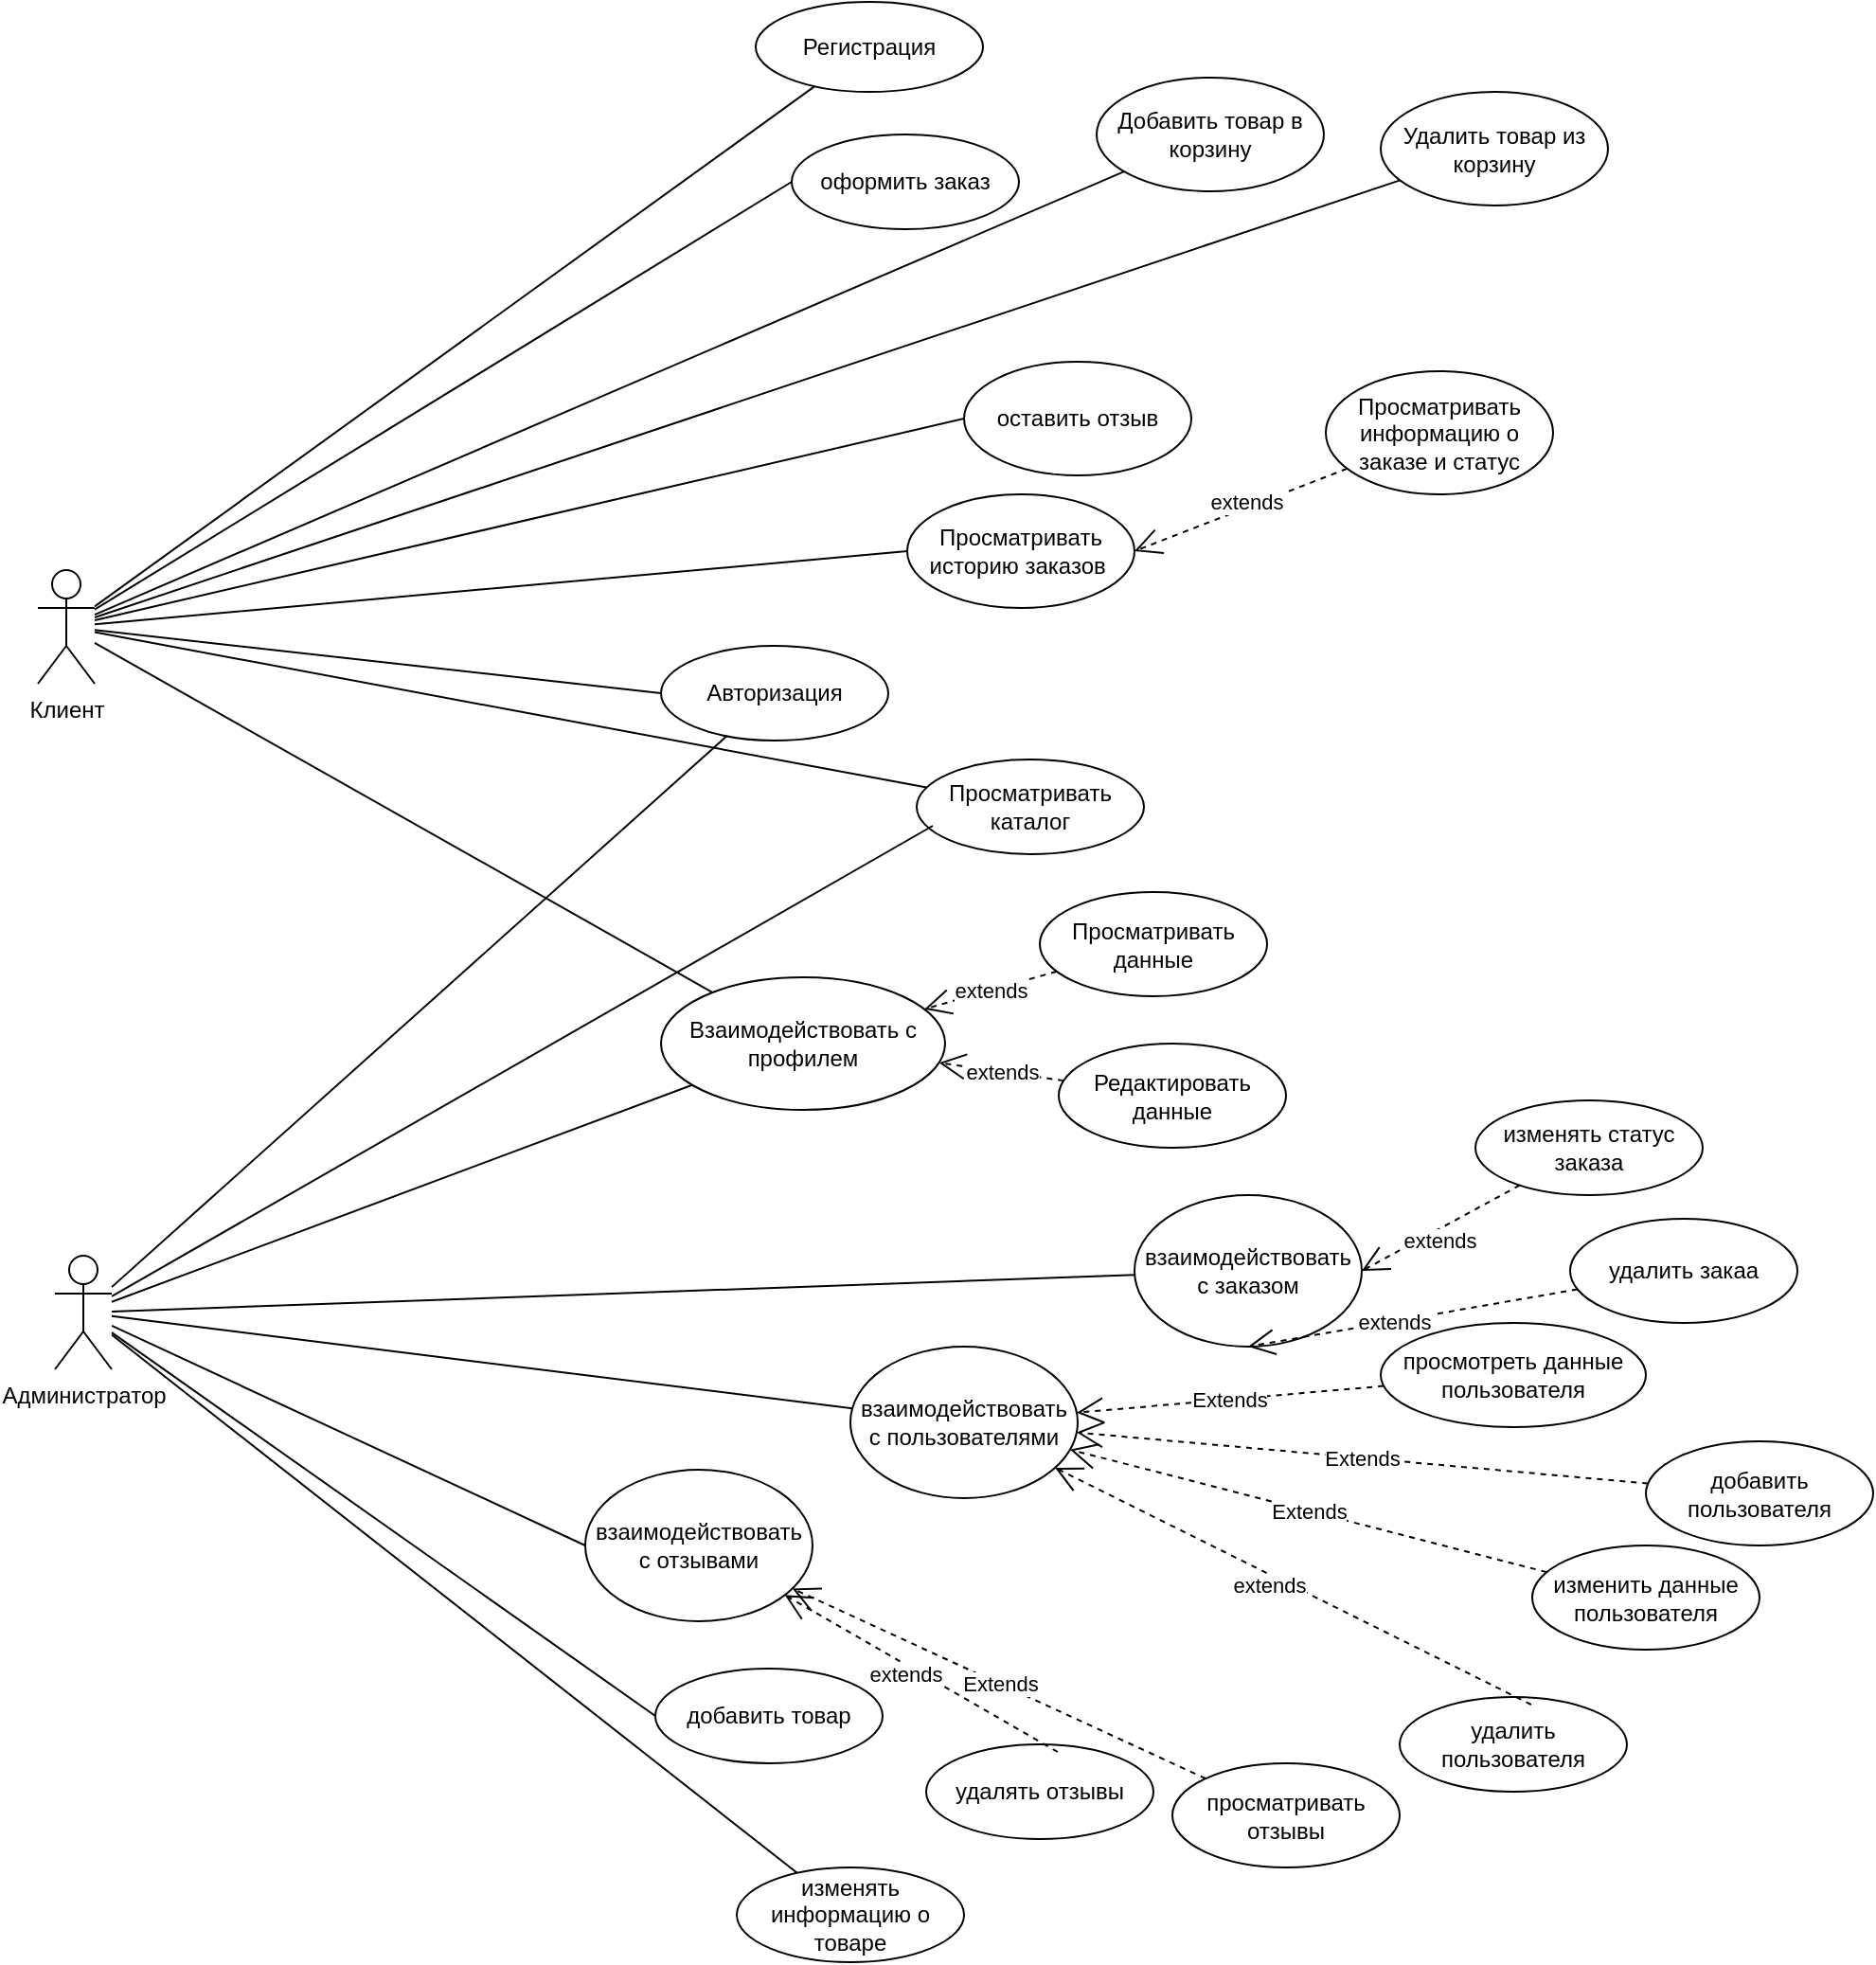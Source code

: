 <mxfile version="27.0.6">
  <diagram name="Страница — 1" id="dQryUeV8Re1ea1pviVfw">
    <mxGraphModel dx="1469" dy="1495" grid="0" gridSize="10" guides="1" tooltips="1" connect="1" arrows="1" fold="1" page="0" pageScale="1" pageWidth="827" pageHeight="1169" math="0" shadow="0">
      <root>
        <mxCell id="0" />
        <mxCell id="1" parent="0" />
        <mxCell id="HnUPN7WEorqfdrgQzD3Z-1" value="Клиент" style="shape=umlActor;verticalLabelPosition=bottom;verticalAlign=top;html=1;outlineConnect=0;" parent="1" vertex="1">
          <mxGeometry x="501" y="230" width="30" height="60" as="geometry" />
        </mxCell>
        <mxCell id="HnUPN7WEorqfdrgQzD3Z-2" value="Регистрация" style="ellipse;whiteSpace=wrap;html=1;" parent="1" vertex="1">
          <mxGeometry x="880" y="-70" width="120" height="47.5" as="geometry" />
        </mxCell>
        <mxCell id="HnUPN7WEorqfdrgQzD3Z-4" value="Просматривать историю заказов&amp;nbsp;" style="ellipse;whiteSpace=wrap;html=1;" parent="1" vertex="1">
          <mxGeometry x="960" y="190" width="120" height="60" as="geometry" />
        </mxCell>
        <mxCell id="HnUPN7WEorqfdrgQzD3Z-5" value="Просматривать каталог" style="ellipse;whiteSpace=wrap;html=1;" parent="1" vertex="1">
          <mxGeometry x="965" y="330" width="120" height="50" as="geometry" />
        </mxCell>
        <mxCell id="HnUPN7WEorqfdrgQzD3Z-6" value="оставить отзыв" style="ellipse;whiteSpace=wrap;html=1;" parent="1" vertex="1">
          <mxGeometry x="990" y="120" width="120" height="60" as="geometry" />
        </mxCell>
        <mxCell id="HnUPN7WEorqfdrgQzD3Z-7" value="" style="endArrow=none;html=1;rounded=0;" parent="1" source="HnUPN7WEorqfdrgQzD3Z-1" target="HnUPN7WEorqfdrgQzD3Z-2" edge="1">
          <mxGeometry width="50" height="50" relative="1" as="geometry">
            <mxPoint x="390" y="340" as="sourcePoint" />
            <mxPoint x="440" y="290" as="targetPoint" />
          </mxGeometry>
        </mxCell>
        <mxCell id="HnUPN7WEorqfdrgQzD3Z-8" value="" style="endArrow=none;html=1;rounded=0;entryX=0;entryY=0.5;entryDx=0;entryDy=0;" parent="1" source="HnUPN7WEorqfdrgQzD3Z-1" target="HnUPN7WEorqfdrgQzD3Z-11" edge="1">
          <mxGeometry width="50" height="50" relative="1" as="geometry">
            <mxPoint x="390" y="340" as="sourcePoint" />
            <mxPoint x="313.24" y="183.2" as="targetPoint" />
          </mxGeometry>
        </mxCell>
        <mxCell id="HnUPN7WEorqfdrgQzD3Z-9" value="" style="endArrow=none;html=1;rounded=0;entryX=0;entryY=0.5;entryDx=0;entryDy=0;" parent="1" source="HnUPN7WEorqfdrgQzD3Z-1" target="HnUPN7WEorqfdrgQzD3Z-4" edge="1">
          <mxGeometry width="50" height="50" relative="1" as="geometry">
            <mxPoint x="390" y="340" as="sourcePoint" />
            <mxPoint x="440" y="290" as="targetPoint" />
          </mxGeometry>
        </mxCell>
        <mxCell id="HnUPN7WEorqfdrgQzD3Z-10" value="" style="endArrow=none;html=1;rounded=0;entryX=0;entryY=0.5;entryDx=0;entryDy=0;" parent="1" source="HnUPN7WEorqfdrgQzD3Z-1" target="HnUPN7WEorqfdrgQzD3Z-6" edge="1">
          <mxGeometry width="50" height="50" relative="1" as="geometry">
            <mxPoint x="390" y="340" as="sourcePoint" />
            <mxPoint x="440" y="290" as="targetPoint" />
          </mxGeometry>
        </mxCell>
        <mxCell id="HnUPN7WEorqfdrgQzD3Z-11" value="оформить заказ" style="ellipse;whiteSpace=wrap;html=1;" parent="1" vertex="1">
          <mxGeometry x="899" width="120" height="50" as="geometry" />
        </mxCell>
        <mxCell id="HnUPN7WEorqfdrgQzD3Z-12" value="изменять статус заказа" style="ellipse;whiteSpace=wrap;html=1;" parent="1" vertex="1">
          <mxGeometry x="1260" y="510" width="120" height="50" as="geometry" />
        </mxCell>
        <mxCell id="HnUPN7WEorqfdrgQzD3Z-17" value="Администратор" style="shape=umlActor;verticalLabelPosition=bottom;verticalAlign=top;html=1;outlineConnect=0;" parent="1" vertex="1">
          <mxGeometry x="510" y="592" width="30" height="60" as="geometry" />
        </mxCell>
        <mxCell id="HnUPN7WEorqfdrgQzD3Z-18" value="" style="endArrow=none;html=1;rounded=0;" parent="1" source="HnUPN7WEorqfdrgQzD3Z-17" target="HnUPN7WEorqfdrgQzD3Z-19" edge="1">
          <mxGeometry width="50" height="50" relative="1" as="geometry">
            <mxPoint x="390" y="280" as="sourcePoint" />
            <mxPoint x="440" y="230" as="targetPoint" />
          </mxGeometry>
        </mxCell>
        <mxCell id="HnUPN7WEorqfdrgQzD3Z-19" value="взаимодействовать с заказом" style="ellipse;whiteSpace=wrap;html=1;" parent="1" vertex="1">
          <mxGeometry x="1080" y="560" width="120" height="80" as="geometry" />
        </mxCell>
        <mxCell id="HnUPN7WEorqfdrgQzD3Z-21" value="extends" style="endArrow=open;endSize=12;dashed=1;html=1;rounded=0;entryX=1;entryY=0.5;entryDx=0;entryDy=0;" parent="1" source="HnUPN7WEorqfdrgQzD3Z-12" target="HnUPN7WEorqfdrgQzD3Z-19" edge="1">
          <mxGeometry x="0.081" y="5" width="160" relative="1" as="geometry">
            <mxPoint x="390" y="315" as="sourcePoint" />
            <mxPoint x="550" y="315" as="targetPoint" />
            <mxPoint as="offset" />
          </mxGeometry>
        </mxCell>
        <mxCell id="dh-O1K9WAN7CbUoLUfv0-1" value="" style="endArrow=none;html=1;rounded=0;" parent="1" source="HnUPN7WEorqfdrgQzD3Z-5" target="HnUPN7WEorqfdrgQzD3Z-1" edge="1">
          <mxGeometry width="50" height="50" relative="1" as="geometry">
            <mxPoint x="160" y="430" as="sourcePoint" />
            <mxPoint x="170" y="340" as="targetPoint" />
          </mxGeometry>
        </mxCell>
        <mxCell id="ZV1yejFHWsi15iK_YOCW-1" value="extends" style="endArrow=open;endSize=12;dashed=1;html=1;rounded=0;entryX=0.5;entryY=1;entryDx=0;entryDy=0;" parent="1" source="ZV1yejFHWsi15iK_YOCW-2" target="HnUPN7WEorqfdrgQzD3Z-19" edge="1">
          <mxGeometry x="0.111" width="160" relative="1" as="geometry">
            <mxPoint x="1200" y="635" as="sourcePoint" />
            <mxPoint x="1200" y="725" as="targetPoint" />
            <mxPoint as="offset" />
          </mxGeometry>
        </mxCell>
        <mxCell id="ZV1yejFHWsi15iK_YOCW-2" value="удалить закаа" style="ellipse;whiteSpace=wrap;html=1;" parent="1" vertex="1">
          <mxGeometry x="1310" y="572.5" width="120" height="55" as="geometry" />
        </mxCell>
        <mxCell id="ZV1yejFHWsi15iK_YOCW-4" value="" style="endArrow=none;html=1;rounded=0;entryX=0.071;entryY=0.7;entryDx=0;entryDy=0;entryPerimeter=0;" parent="1" source="HnUPN7WEorqfdrgQzD3Z-17" target="HnUPN7WEorqfdrgQzD3Z-5" edge="1">
          <mxGeometry width="50" height="50" relative="1" as="geometry">
            <mxPoint x="700" y="420" as="sourcePoint" />
            <mxPoint x="750" y="370" as="targetPoint" />
          </mxGeometry>
        </mxCell>
        <mxCell id="ZV1yejFHWsi15iK_YOCW-13" value="добавить товар" style="ellipse;whiteSpace=wrap;html=1;" parent="1" vertex="1">
          <mxGeometry x="827" y="810" width="120" height="50" as="geometry" />
        </mxCell>
        <mxCell id="ZV1yejFHWsi15iK_YOCW-15" value="удалять отзывы" style="ellipse;whiteSpace=wrap;html=1;" parent="1" vertex="1">
          <mxGeometry x="970" y="850" width="120" height="50" as="geometry" />
        </mxCell>
        <mxCell id="ZV1yejFHWsi15iK_YOCW-16" value="взаимодействовать с отзывами" style="ellipse;whiteSpace=wrap;html=1;" parent="1" vertex="1">
          <mxGeometry x="790" y="705" width="120" height="80" as="geometry" />
        </mxCell>
        <mxCell id="ZV1yejFHWsi15iK_YOCW-17" value="extends" style="endArrow=open;endSize=12;dashed=1;html=1;rounded=0;exitX=0.579;exitY=0.08;exitDx=0;exitDy=0;exitPerimeter=0;" parent="1" source="ZV1yejFHWsi15iK_YOCW-15" target="ZV1yejFHWsi15iK_YOCW-16" edge="1">
          <mxGeometry x="0.081" y="5" width="160" relative="1" as="geometry">
            <mxPoint x="30" y="465" as="sourcePoint" />
            <mxPoint x="190" y="465" as="targetPoint" />
            <mxPoint as="offset" />
          </mxGeometry>
        </mxCell>
        <mxCell id="ZV1yejFHWsi15iK_YOCW-18" value="просматривать отзывы" style="ellipse;whiteSpace=wrap;html=1;" parent="1" vertex="1">
          <mxGeometry x="1100" y="860" width="120" height="55" as="geometry" />
        </mxCell>
        <mxCell id="ZV1yejFHWsi15iK_YOCW-19" value="Extends" style="endArrow=open;endSize=12;dashed=1;html=1;rounded=0;" parent="1" source="ZV1yejFHWsi15iK_YOCW-18" target="ZV1yejFHWsi15iK_YOCW-16" edge="1">
          <mxGeometry width="160" relative="1" as="geometry">
            <mxPoint x="319" y="848" as="sourcePoint" />
            <mxPoint x="270" y="892" as="targetPoint" />
          </mxGeometry>
        </mxCell>
        <mxCell id="ZV1yejFHWsi15iK_YOCW-22" value="" style="endArrow=none;html=1;rounded=0;entryX=0;entryY=0.5;entryDx=0;entryDy=0;" parent="1" source="HnUPN7WEorqfdrgQzD3Z-17" target="ZV1yejFHWsi15iK_YOCW-16" edge="1">
          <mxGeometry width="50" height="50" relative="1" as="geometry">
            <mxPoint x="450" y="580" as="sourcePoint" />
            <mxPoint x="500" y="530" as="targetPoint" />
          </mxGeometry>
        </mxCell>
        <mxCell id="ZV1yejFHWsi15iK_YOCW-24" value="Авторизация" style="ellipse;whiteSpace=wrap;html=1;" parent="1" vertex="1">
          <mxGeometry x="830" y="270" width="120" height="50" as="geometry" />
        </mxCell>
        <mxCell id="ZV1yejFHWsi15iK_YOCW-25" value="" style="endArrow=none;html=1;rounded=0;entryX=0;entryY=0.5;entryDx=0;entryDy=0;" parent="1" source="HnUPN7WEorqfdrgQzD3Z-1" target="ZV1yejFHWsi15iK_YOCW-24" edge="1">
          <mxGeometry width="50" height="50" relative="1" as="geometry">
            <mxPoint x="580" y="260" as="sourcePoint" />
            <mxPoint x="630" y="210" as="targetPoint" />
          </mxGeometry>
        </mxCell>
        <mxCell id="ZV1yejFHWsi15iK_YOCW-27" value="Взаимодействовать с профилем" style="ellipse;whiteSpace=wrap;html=1;" parent="1" vertex="1">
          <mxGeometry x="830" y="445" width="150" height="70" as="geometry" />
        </mxCell>
        <mxCell id="ZV1yejFHWsi15iK_YOCW-28" value="extends" style="endArrow=open;endSize=12;dashed=1;html=1;rounded=0;entryX=1;entryY=0.5;entryDx=0;entryDy=0;" parent="1" source="ZV1yejFHWsi15iK_YOCW-29" target="HnUPN7WEorqfdrgQzD3Z-4" edge="1">
          <mxGeometry x="-0.077" y="-3" width="160" relative="1" as="geometry">
            <mxPoint x="1340" y="275" as="sourcePoint" />
            <mxPoint x="1270" y="330" as="targetPoint" />
            <mxPoint as="offset" />
          </mxGeometry>
        </mxCell>
        <mxCell id="ZV1yejFHWsi15iK_YOCW-29" value="Просматривать информацию о заказе и статус" style="ellipse;whiteSpace=wrap;html=1;" parent="1" vertex="1">
          <mxGeometry x="1181" y="125" width="120" height="65" as="geometry" />
        </mxCell>
        <mxCell id="ZV1yejFHWsi15iK_YOCW-30" value="" style="endArrow=none;html=1;rounded=0;" parent="1" source="HnUPN7WEorqfdrgQzD3Z-17" target="ZV1yejFHWsi15iK_YOCW-24" edge="1">
          <mxGeometry width="50" height="50" relative="1" as="geometry">
            <mxPoint x="830" y="250" as="sourcePoint" />
            <mxPoint x="880" y="200" as="targetPoint" />
          </mxGeometry>
        </mxCell>
        <mxCell id="ZV1yejFHWsi15iK_YOCW-32" value="" style="endArrow=none;html=1;rounded=0;entryX=0;entryY=0.5;entryDx=0;entryDy=0;" parent="1" source="HnUPN7WEorqfdrgQzD3Z-17" target="ZV1yejFHWsi15iK_YOCW-13" edge="1">
          <mxGeometry width="50" height="50" relative="1" as="geometry">
            <mxPoint x="600" y="570" as="sourcePoint" />
            <mxPoint x="650" y="520" as="targetPoint" />
          </mxGeometry>
        </mxCell>
        <mxCell id="ZV1yejFHWsi15iK_YOCW-33" value="Просматривать данные" style="ellipse;whiteSpace=wrap;html=1;" parent="1" vertex="1">
          <mxGeometry x="1030" y="400" width="120" height="55" as="geometry" />
        </mxCell>
        <mxCell id="ZV1yejFHWsi15iK_YOCW-34" value="Редактировать данные" style="ellipse;whiteSpace=wrap;html=1;" parent="1" vertex="1">
          <mxGeometry x="1040" y="480" width="120" height="55" as="geometry" />
        </mxCell>
        <mxCell id="ZV1yejFHWsi15iK_YOCW-35" value="extends" style="endArrow=open;endSize=12;dashed=1;html=1;rounded=0;" parent="1" source="ZV1yejFHWsi15iK_YOCW-33" target="ZV1yejFHWsi15iK_YOCW-27" edge="1">
          <mxGeometry width="160" relative="1" as="geometry">
            <mxPoint x="1417" y="455" as="sourcePoint" />
            <mxPoint x="1220" y="410" as="targetPoint" />
          </mxGeometry>
        </mxCell>
        <mxCell id="ZV1yejFHWsi15iK_YOCW-36" value="extends" style="endArrow=open;endSize=12;dashed=1;html=1;rounded=0;" parent="1" source="ZV1yejFHWsi15iK_YOCW-34" target="ZV1yejFHWsi15iK_YOCW-27" edge="1">
          <mxGeometry width="160" relative="1" as="geometry">
            <mxPoint x="1337" y="535" as="sourcePoint" />
            <mxPoint x="1140" y="490" as="targetPoint" />
          </mxGeometry>
        </mxCell>
        <mxCell id="ZV1yejFHWsi15iK_YOCW-37" value="" style="endArrow=none;html=1;rounded=0;" parent="1" source="ZV1yejFHWsi15iK_YOCW-27" target="HnUPN7WEorqfdrgQzD3Z-1" edge="1">
          <mxGeometry width="50" height="50" relative="1" as="geometry">
            <mxPoint x="600" y="380" as="sourcePoint" />
            <mxPoint x="650" y="330" as="targetPoint" />
          </mxGeometry>
        </mxCell>
        <mxCell id="ZV1yejFHWsi15iK_YOCW-39" value="" style="endArrow=none;html=1;rounded=0;" parent="1" source="HnUPN7WEorqfdrgQzD3Z-17" target="ZV1yejFHWsi15iK_YOCW-27" edge="1">
          <mxGeometry width="50" height="50" relative="1" as="geometry">
            <mxPoint x="600" y="380" as="sourcePoint" />
            <mxPoint x="650" y="330" as="targetPoint" />
          </mxGeometry>
        </mxCell>
        <mxCell id="ZV1yejFHWsi15iK_YOCW-40" value="Добавить товар в корзину" style="ellipse;whiteSpace=wrap;html=1;" parent="1" vertex="1">
          <mxGeometry x="1060" y="-30" width="120" height="60" as="geometry" />
        </mxCell>
        <mxCell id="ZV1yejFHWsi15iK_YOCW-41" value="" style="endArrow=none;html=1;rounded=0;" parent="1" source="HnUPN7WEorqfdrgQzD3Z-1" target="ZV1yejFHWsi15iK_YOCW-40" edge="1">
          <mxGeometry width="50" height="50" relative="1" as="geometry">
            <mxPoint x="720" y="280" as="sourcePoint" />
            <mxPoint x="770" y="230" as="targetPoint" />
          </mxGeometry>
        </mxCell>
        <mxCell id="ZV1yejFHWsi15iK_YOCW-42" value="Удалить товар из корзину" style="ellipse;whiteSpace=wrap;html=1;" parent="1" vertex="1">
          <mxGeometry x="1210" y="-22.5" width="120" height="60" as="geometry" />
        </mxCell>
        <mxCell id="ZV1yejFHWsi15iK_YOCW-43" value="" style="endArrow=none;html=1;rounded=0;" parent="1" source="HnUPN7WEorqfdrgQzD3Z-1" target="ZV1yejFHWsi15iK_YOCW-42" edge="1">
          <mxGeometry width="50" height="50" relative="1" as="geometry">
            <mxPoint x="550" y="200" as="sourcePoint" />
            <mxPoint x="600" y="150" as="targetPoint" />
          </mxGeometry>
        </mxCell>
        <mxCell id="ZV1yejFHWsi15iK_YOCW-48" value="удалить пользователя" style="ellipse;whiteSpace=wrap;html=1;" parent="1" vertex="1">
          <mxGeometry x="1220" y="825" width="120" height="50" as="geometry" />
        </mxCell>
        <mxCell id="ZV1yejFHWsi15iK_YOCW-49" value="взаимодействовать с пользователями" style="ellipse;whiteSpace=wrap;html=1;" parent="1" vertex="1">
          <mxGeometry x="930" y="640" width="120" height="80" as="geometry" />
        </mxCell>
        <mxCell id="ZV1yejFHWsi15iK_YOCW-50" value="extends" style="endArrow=open;endSize=12;dashed=1;html=1;rounded=0;exitX=0.579;exitY=0.08;exitDx=0;exitDy=0;exitPerimeter=0;" parent="1" source="ZV1yejFHWsi15iK_YOCW-48" target="ZV1yejFHWsi15iK_YOCW-49" edge="1">
          <mxGeometry x="0.081" y="5" width="160" relative="1" as="geometry">
            <mxPoint x="481" y="440" as="sourcePoint" />
            <mxPoint x="641" y="440" as="targetPoint" />
            <mxPoint as="offset" />
          </mxGeometry>
        </mxCell>
        <mxCell id="ZV1yejFHWsi15iK_YOCW-51" value="изменить данные пользователя" style="ellipse;whiteSpace=wrap;html=1;" parent="1" vertex="1">
          <mxGeometry x="1290" y="745" width="120" height="55" as="geometry" />
        </mxCell>
        <mxCell id="ZV1yejFHWsi15iK_YOCW-52" value="Extends" style="endArrow=open;endSize=12;dashed=1;html=1;rounded=0;" parent="1" source="ZV1yejFHWsi15iK_YOCW-51" target="ZV1yejFHWsi15iK_YOCW-49" edge="1">
          <mxGeometry width="160" relative="1" as="geometry">
            <mxPoint x="770" y="823" as="sourcePoint" />
            <mxPoint x="721" y="867" as="targetPoint" />
          </mxGeometry>
        </mxCell>
        <mxCell id="ZV1yejFHWsi15iK_YOCW-53" value="добавить пользователя" style="ellipse;whiteSpace=wrap;html=1;" parent="1" vertex="1">
          <mxGeometry x="1350" y="690" width="120" height="55" as="geometry" />
        </mxCell>
        <mxCell id="ZV1yejFHWsi15iK_YOCW-54" value="Extends" style="endArrow=open;endSize=12;dashed=1;html=1;rounded=0;" parent="1" source="ZV1yejFHWsi15iK_YOCW-53" target="ZV1yejFHWsi15iK_YOCW-49" edge="1">
          <mxGeometry width="160" relative="1" as="geometry">
            <mxPoint x="1642" y="485" as="sourcePoint" />
            <mxPoint x="1631" y="569" as="targetPoint" />
          </mxGeometry>
        </mxCell>
        <mxCell id="ZV1yejFHWsi15iK_YOCW-55" value="просмотреть данные пользователя" style="ellipse;whiteSpace=wrap;html=1;" parent="1" vertex="1">
          <mxGeometry x="1210" y="627.5" width="140" height="55" as="geometry" />
        </mxCell>
        <mxCell id="ZV1yejFHWsi15iK_YOCW-56" value="Extends" style="endArrow=open;endSize=12;dashed=1;html=1;rounded=0;" parent="1" source="ZV1yejFHWsi15iK_YOCW-55" target="ZV1yejFHWsi15iK_YOCW-49" edge="1">
          <mxGeometry width="160" relative="1" as="geometry">
            <mxPoint x="1650" y="802" as="sourcePoint" />
            <mxPoint x="1480" y="760" as="targetPoint" />
          </mxGeometry>
        </mxCell>
        <mxCell id="ZV1yejFHWsi15iK_YOCW-57" value="" style="endArrow=none;html=1;rounded=0;" parent="1" source="ZV1yejFHWsi15iK_YOCW-49" target="HnUPN7WEorqfdrgQzD3Z-17" edge="1">
          <mxGeometry width="50" height="50" relative="1" as="geometry">
            <mxPoint x="720" y="660" as="sourcePoint" />
            <mxPoint x="770" y="610" as="targetPoint" />
          </mxGeometry>
        </mxCell>
        <mxCell id="ZV1yejFHWsi15iK_YOCW-58" value="изменять информацию о товаре" style="ellipse;whiteSpace=wrap;html=1;" parent="1" vertex="1">
          <mxGeometry x="870" y="915" width="120" height="50" as="geometry" />
        </mxCell>
        <mxCell id="ZV1yejFHWsi15iK_YOCW-59" value="" style="endArrow=none;html=1;rounded=0;" parent="1" source="HnUPN7WEorqfdrgQzD3Z-17" target="ZV1yejFHWsi15iK_YOCW-58" edge="1">
          <mxGeometry width="50" height="50" relative="1" as="geometry">
            <mxPoint x="530" y="620" as="sourcePoint" />
            <mxPoint x="580" y="570" as="targetPoint" />
          </mxGeometry>
        </mxCell>
      </root>
    </mxGraphModel>
  </diagram>
</mxfile>
